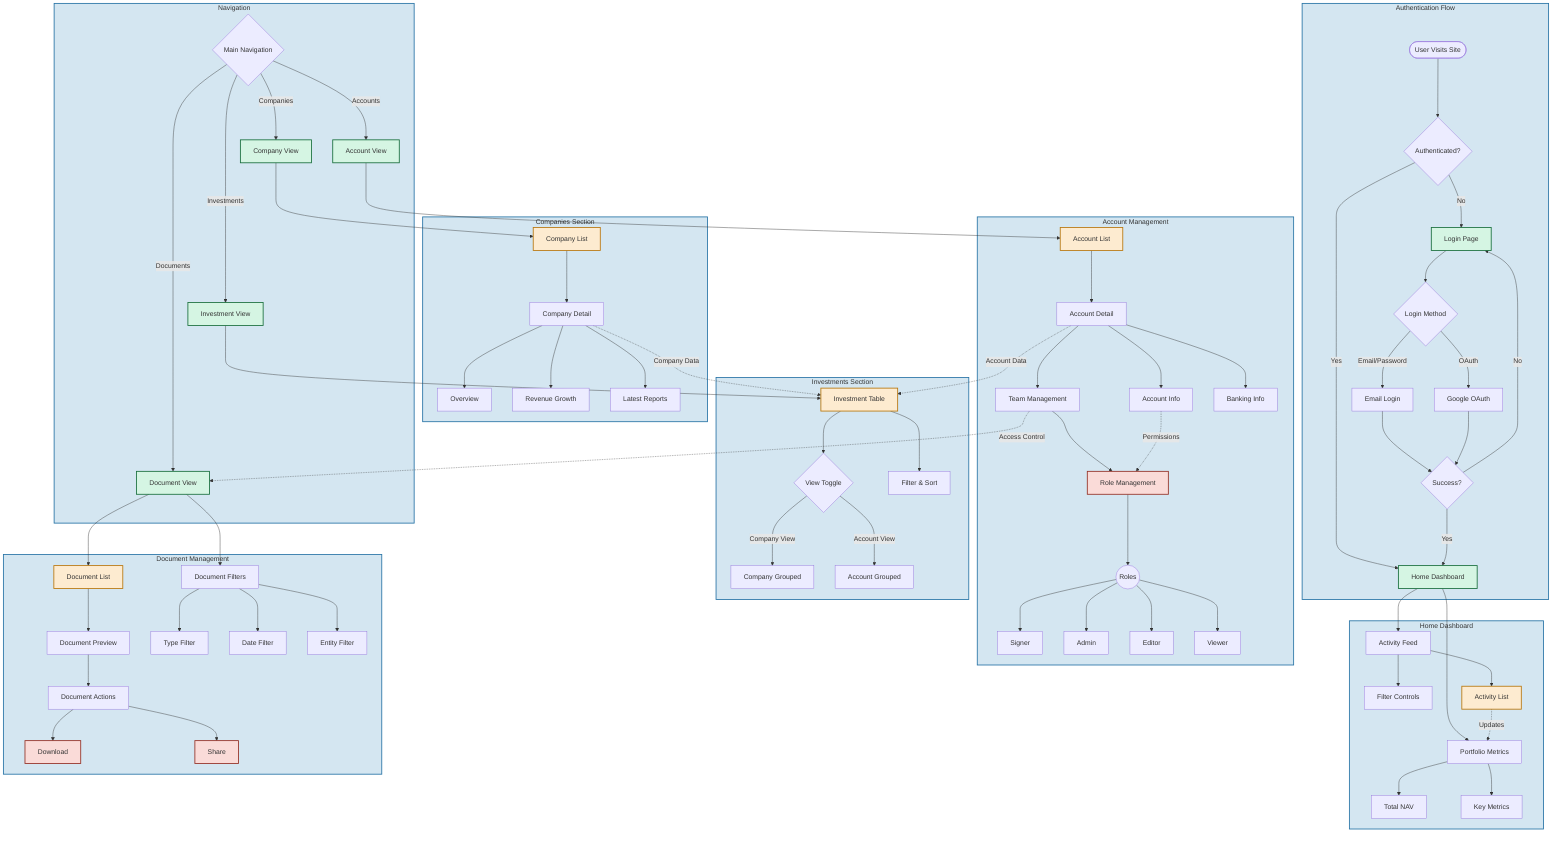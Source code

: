 flowchart TB
    subgraph Auth["Authentication Flow"]
        Start([User Visits Site]) --> LoginCheck{Authenticated?}
        LoginCheck -->|No| LoginPage[Login Page]
        LoginCheck -->|Yes| Dashboard[Home Dashboard]
        LoginPage --> LoginMethod{Login Method}
        LoginMethod -->|Email/Password| EmailLogin[Email Login]
        LoginMethod -->|OAuth| GoogleAuth[Google OAuth]
        EmailLogin --> AuthSuccess{Success?}
        GoogleAuth --> AuthSuccess
        AuthSuccess -->|No| LoginPage
        AuthSuccess -->|Yes| Dashboard
    end

    subgraph Home["Home Dashboard"]
        Dashboard --> ActivityFeed[Activity Feed]
        Dashboard --> PortfolioMetrics[Portfolio Metrics]
        ActivityFeed --> ActivityFilters[Filter Controls]
        ActivityFeed --> ActivityList[Activity List]
        PortfolioMetrics --> TotalNAV[Total NAV]
        PortfolioMetrics --> KeyMetrics[Key Metrics]
    end

    subgraph Nav["Navigation"]
        MainNav{Main Navigation}
        MainNav -->|Companies| CompanyView[Company View]
        MainNav -->|Investments| InvestView[Investment View]
        MainNav -->|Accounts| AccountView[Account View]
        MainNav -->|Documents| DocView[Document View]
    end

    subgraph Companies["Companies Section"]
        CompanyView --> CompanyList[Company List]
        CompanyList --> CompanyDetail[Company Detail]
        CompanyDetail --> CompanyOverview[Overview]
        CompanyDetail --> RevenueGrowth[Revenue Growth]
        CompanyDetail --> CompanyReports[Latest Reports]
    end

    subgraph Investments["Investments Section"]
        InvestView --> InvestmentTable[Investment Table]
        InvestmentTable --> ViewToggle{View Toggle}
        ViewToggle -->|Company View| CompanyGrouped[Company Grouped]
        ViewToggle -->|Account View| AccountGrouped[Account Grouped]
        InvestmentTable --> FilterSort[Filter & Sort]
    end

    subgraph Accounts["Account Management"]
        AccountView --> AccountList[Account List]
        AccountList --> AccountDetail[Account Detail]
        AccountDetail --> AccountInfo[Account Info]
        AccountDetail --> TeamManagement[Team Management]
        AccountDetail --> BankingInfo[Banking Info]
        TeamManagement --> RoleManagement[Role Management]
        RoleManagement --> Roles((Roles))
        Roles --> Signer[Signer]
        Roles --> Admin[Admin]
        Roles --> Editor[Editor]
        Roles --> Viewer[Viewer]
    end

    subgraph Documents["Document Management"]
        DocView --> DocFilters[Document Filters]
        DocView --> DocList[Document List]
        DocList --> DocPreview[Document Preview]
        DocFilters --> TypeFilter[Type Filter]
        DocFilters --> DateFilter[Date Filter]
        DocFilters --> EntityFilter[Entity Filter]
        DocPreview --> DocActions[Document Actions]
        DocActions --> Download[Download]
        DocActions --> Share[Share]
    end

    %% Data Flow Connections
    ActivityList -.->|Updates| PortfolioMetrics
    CompanyDetail -.->|Company Data| InvestmentTable
    AccountDetail -.->|Account Data| InvestmentTable
    TeamManagement -.->|Access Control| DocView
    AccountInfo -.->|Permissions| RoleManagement

    %% Style Definitions
    classDef primary fill:#d4e6f1,stroke:#2874a6,stroke-width:2px
    classDef secondary fill:#d5f5e3,stroke:#196f3d,stroke-width:2px
    classDef action fill:#fadbd8,stroke:#943126,stroke-width:2px
    classDef data fill:#fdebd0,stroke:#b9770e,stroke-width:2px

    class Auth,Home,Nav,Companies,Investments,Accounts,Documents primary
    class LoginPage,Dashboard,CompanyView,InvestView,AccountView,DocView secondary
    class Download,Share,RoleManagement action
    class ActivityList,DocList,InvestmentTable,AccountList,CompanyList data